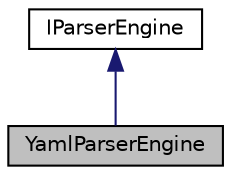 digraph G
{
  edge [fontname="Helvetica",fontsize="10",labelfontname="Helvetica",labelfontsize="10"];
  node [fontname="Helvetica",fontsize="10",shape=record];
  Node1 [label="YamlParserEngine",height=0.2,width=0.4,color="black", fillcolor="grey75", style="filled" fontcolor="black"];
  Node2 -> Node1 [dir=back,color="midnightblue",fontsize="10",style="solid",fontname="Helvetica"];
  Node2 [label="IParserEngine",height=0.2,width=0.4,color="black", fillcolor="white", style="filled",URL="$interface_utopia_1_1_components_1_1_data_parser_1_1_i_parser_engine.html"];
}
